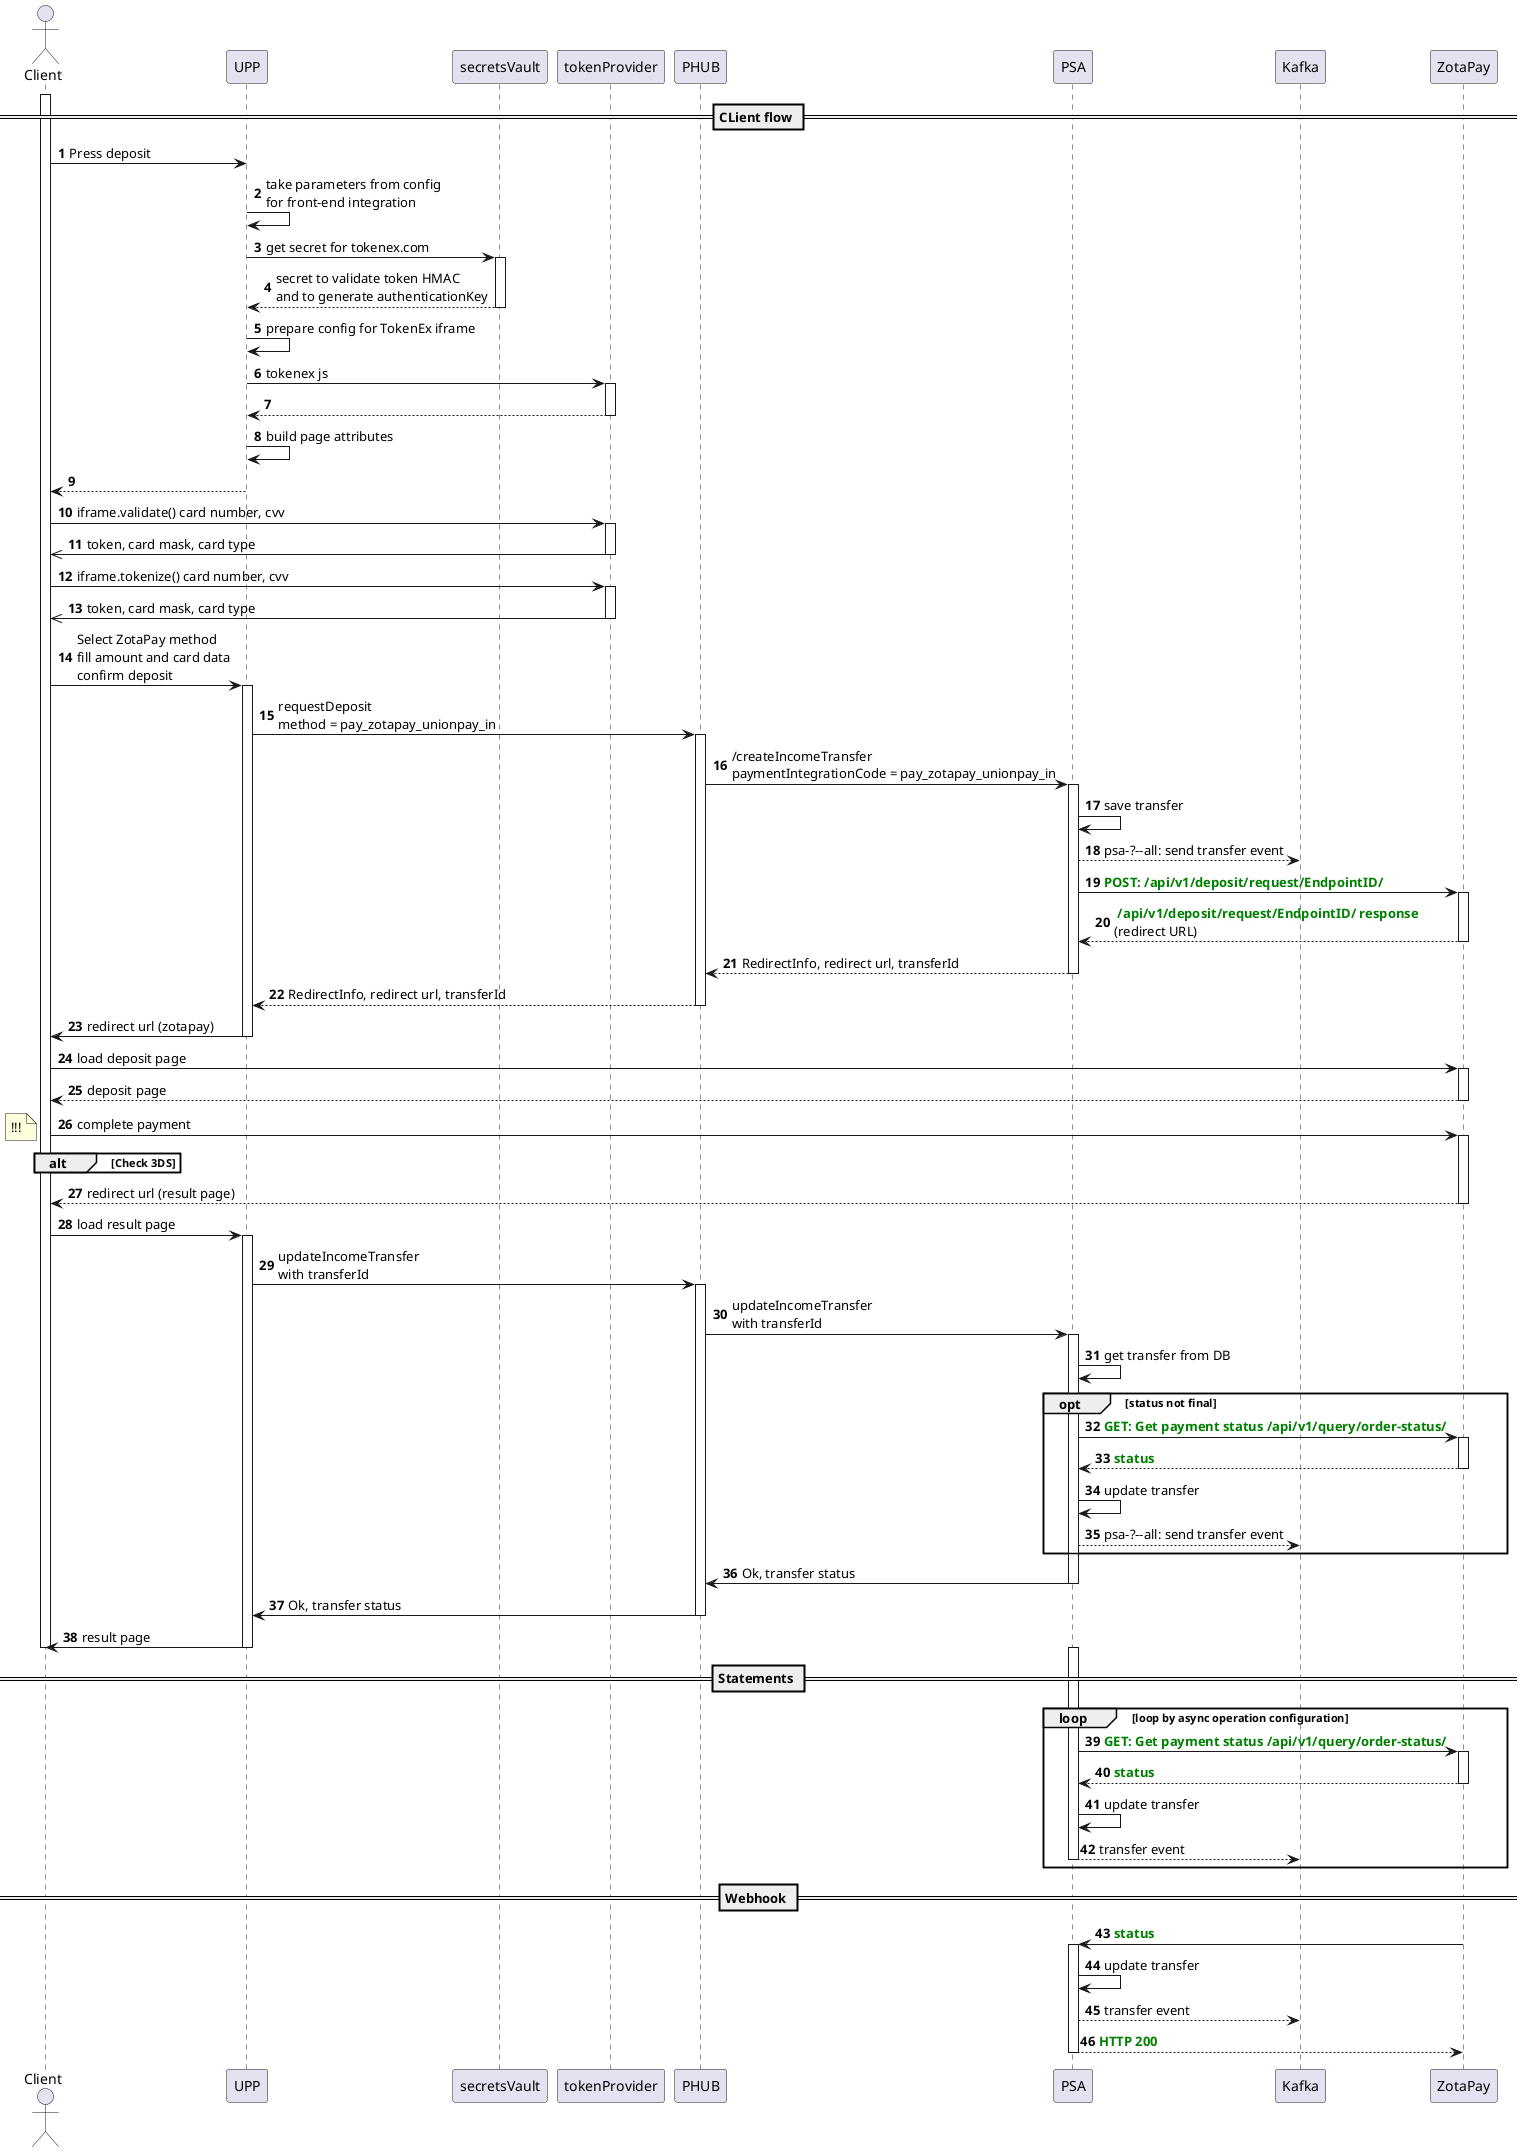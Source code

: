 @startuml
autonumber

actor Client


== CLient flow ==
activate Client


Client -> UPP : Press deposit

UPP -> UPP : take parameters from config \nfor front-end integration
UPP -> secretsVault : get secret for tokenex.com
activate secretsVault
secretsVault --> UPP : secret to validate token HMAC \nand to generate authenticationKey
deactivate secretsVault
UPP -> UPP : prepare config for TokenEx iframe

UPP -> tokenProvider : tokenex js
activate tokenProvider
tokenProvider --> UPP
deactivate tokenProvider
UPP -> UPP : build page attributes
UPP ---> Client

Client -> tokenProvider : iframe.validate() card number, cvv
activate tokenProvider
tokenProvider ->> Client: token, card mask, card type
deactivate tokenProvider

Client -> tokenProvider : iframe.tokenize() card number, cvv
activate tokenProvider
tokenProvider ->> Client: token, card mask, card type
deactivate tokenProvider

Client -> UPP ++: Select ZotaPay method\nfill amount and card data\nconfirm deposit

UPP -> PHUB ++: requestDeposit\nmethod = pay_zotapay_unionpay_in
PHUB -> PSA ++: /createIncomeTransfer\npaymentIntegrationCode = pay_zotapay_unionpay_in
PSA -> PSA: save transfer
PSA --> Kafka: psa-?--all: send transfer event
PSA -> ZotaPay ++: <b><font color=green>POST: /api/v1/deposit/request/EndpointID/
ZotaPay --> PSA --: <b><font color=green> /api/v1/deposit/request/EndpointID/ response \n(redirect URL)
PSA --> PHUB --: RedirectInfo, redirect url, transferId
PHUB --> UPP --: RedirectInfo, redirect url, transferId
UPP -> Client --: redirect url (zotapay)

Client -> ZotaPay ++: load deposit page
ZotaPay --> Client --: deposit page


Client -> ZotaPay ++: complete payment

alt Check 3DS
note left
!!!
end note
end

ZotaPay --> Client --: redirect url (result page)

Client -> UPP ++: load result page
UPP -> PHUB ++: updateIncomeTransfer\nwith transferId
PHUB -> PSA ++: updateIncomeTransfer\nwith transferId
PSA -> PSA: get transfer from DB
opt status not final
    PSA -> ZotaPay ++: <b><font color=green>GET: Get payment status /api/v1/query/order-status/
    ZotaPay --> PSA --: <b><font color=green>status
    PSA -> PSA: update transfer
    PSA --> Kafka: psa-?--all: send transfer event
end opt
PSA -> PHUB --: Ok, transfer status
PHUB -> UPP --: Ok, transfer status
UPP -> Client --: result page
deactivate Client

== Statements ==
    activate PSA
    loop loop by async operation configuration
    PSA -> ZotaPay ++: <b><font color=green>GET: Get payment status /api/v1/query/order-status/
    ZotaPay --> PSA --: <b><font color=green>status
    PSA -> PSA: update transfer
    PSA --> Kafka: transfer event
    deactivate PSA
end loop

== Webhook ==
activate ZotaPay
ZotaPay -> PSA ++: <b><font color=green>status
PSA -> PSA: update transfer
PSA --> Kafka: transfer event
PSA --> ZotaPay--: <b><font color=green>HTTP 200
deactivate ZotaPay

@enduml
